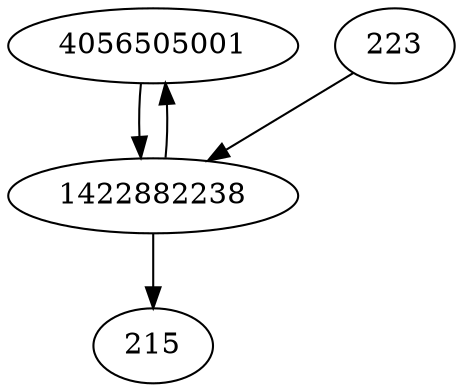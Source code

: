 strict digraph  {
4056505001;
223;
1422882238;
215;
4056505001 -> 1422882238;
223 -> 1422882238;
1422882238 -> 215;
1422882238 -> 4056505001;
}
